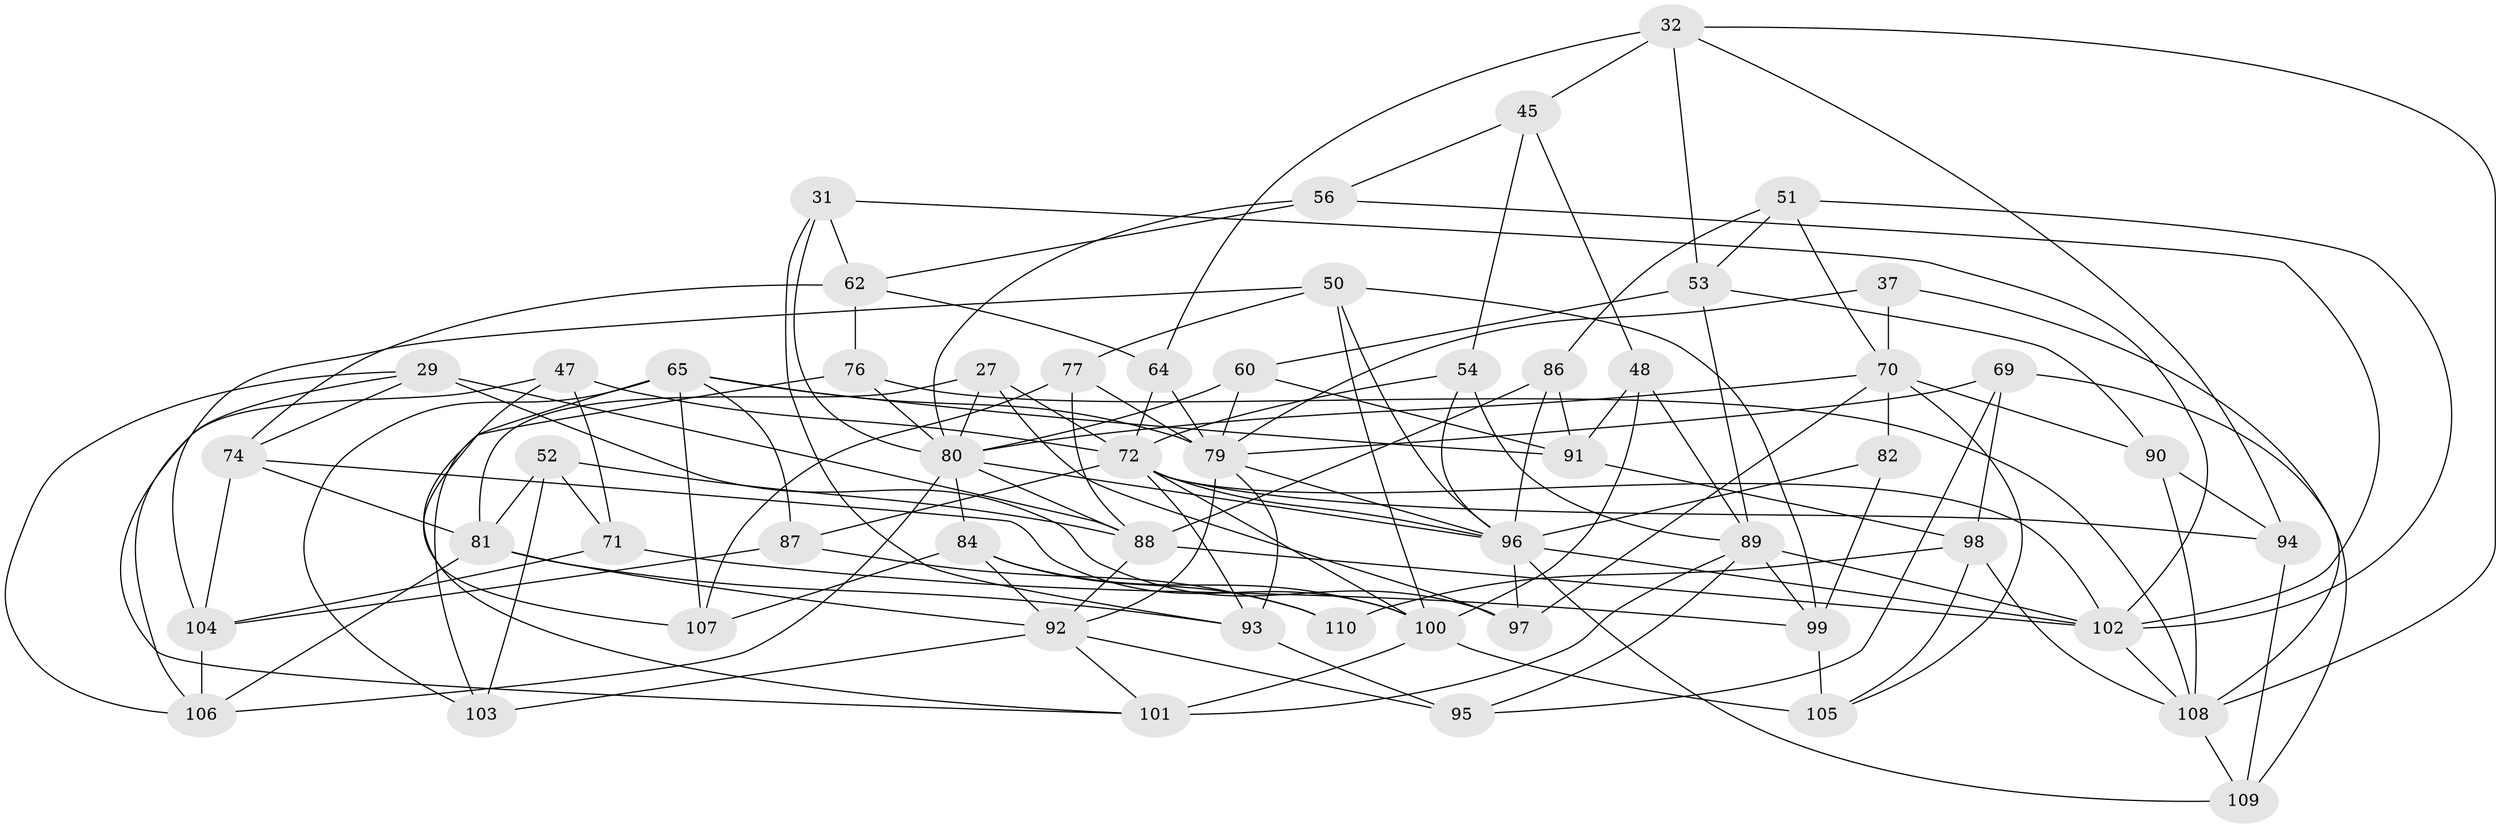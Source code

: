 // original degree distribution, {4: 1.0}
// Generated by graph-tools (version 1.1) at 2025/59/03/09/25 04:59:35]
// undirected, 55 vertices, 140 edges
graph export_dot {
graph [start="1"]
  node [color=gray90,style=filled];
  27;
  29 [super="+5"];
  31;
  32 [super="+6"];
  37;
  45;
  47;
  48 [super="+28"];
  50 [super="+33"];
  51;
  52;
  53 [super="+23"];
  54;
  56;
  60 [super="+58"];
  62 [super="+61"];
  64 [super="+39"];
  65 [super="+44"];
  69;
  70 [super="+57+41"];
  71;
  72 [super="+15+55+63"];
  74 [super="+7"];
  76;
  77;
  79 [super="+73"];
  80 [super="+10+14+24"];
  81 [super="+66"];
  82;
  84 [super="+42"];
  86;
  87;
  88 [super="+3+11"];
  89 [super="+1+2"];
  90;
  91 [super="+83"];
  92 [super="+38+78"];
  93 [super="+9"];
  94;
  95;
  96 [super="+21+68+75"];
  97 [super="+12"];
  98 [super="+85"];
  99 [super="+40"];
  100 [super="+46"];
  101 [super="+20"];
  102 [super="+26"];
  103;
  104 [super="+17"];
  105;
  106 [super="+43"];
  107;
  108 [super="+36+49"];
  109;
  110;
  27 -- 72;
  27 -- 97;
  27 -- 81;
  27 -- 80;
  29 -- 88 [weight=2];
  29 -- 106;
  29 -- 97;
  29 -- 101;
  29 -- 74;
  31 -- 93;
  31 -- 62;
  31 -- 80;
  31 -- 102;
  32 -- 108;
  32 -- 64 [weight=2];
  32 -- 45;
  32 -- 94;
  32 -- 53;
  37 -- 108;
  37 -- 70 [weight=2];
  37 -- 79;
  45 -- 56;
  45 -- 54;
  45 -- 48;
  47 -- 71;
  47 -- 107;
  47 -- 106;
  47 -- 72;
  48 -- 91 [weight=2];
  48 -- 100 [weight=2];
  48 -- 89;
  50 -- 96;
  50 -- 104;
  50 -- 99 [weight=2];
  50 -- 77;
  50 -- 100;
  51 -- 53;
  51 -- 86;
  51 -- 102;
  51 -- 70;
  52 -- 71;
  52 -- 103;
  52 -- 88;
  52 -- 81;
  53 -- 60 [weight=2];
  53 -- 90;
  53 -- 89;
  54 -- 89;
  54 -- 96;
  54 -- 72;
  56 -- 62;
  56 -- 102;
  56 -- 80;
  60 -- 79;
  60 -- 80 [weight=2];
  60 -- 91;
  62 -- 74 [weight=2];
  62 -- 64;
  62 -- 76;
  64 -- 72 [weight=2];
  64 -- 79;
  65 -- 103;
  65 -- 91;
  65 -- 87;
  65 -- 107;
  65 -- 101;
  65 -- 79;
  69 -- 79;
  69 -- 95;
  69 -- 109;
  69 -- 98;
  70 -- 105;
  70 -- 97 [weight=2];
  70 -- 82 [weight=2];
  70 -- 80;
  70 -- 90;
  71 -- 99;
  71 -- 104;
  72 -- 87;
  72 -- 93 [weight=2];
  72 -- 102 [weight=3];
  72 -- 96;
  72 -- 94;
  72 -- 100;
  74 -- 100;
  74 -- 104;
  74 -- 81;
  76 -- 80;
  76 -- 103;
  76 -- 108;
  77 -- 88;
  77 -- 107;
  77 -- 79;
  79 -- 93 [weight=2];
  79 -- 96;
  79 -- 92;
  80 -- 96;
  80 -- 88;
  80 -- 84 [weight=2];
  80 -- 106;
  81 -- 93 [weight=2];
  81 -- 106;
  81 -- 92 [weight=2];
  82 -- 96;
  82 -- 99;
  84 -- 107;
  84 -- 110;
  84 -- 100;
  84 -- 92;
  86 -- 91;
  86 -- 88;
  86 -- 96;
  87 -- 110;
  87 -- 104;
  88 -- 92;
  88 -- 102;
  89 -- 95;
  89 -- 99;
  89 -- 101 [weight=2];
  89 -- 102;
  90 -- 94;
  90 -- 108;
  91 -- 98;
  92 -- 101;
  92 -- 95;
  92 -- 103;
  93 -- 95;
  94 -- 109;
  96 -- 97 [weight=2];
  96 -- 109;
  96 -- 102 [weight=2];
  98 -- 110 [weight=2];
  98 -- 105;
  98 -- 108;
  99 -- 105;
  100 -- 101;
  100 -- 105;
  102 -- 108 [weight=2];
  104 -- 106 [weight=2];
  108 -- 109;
}
